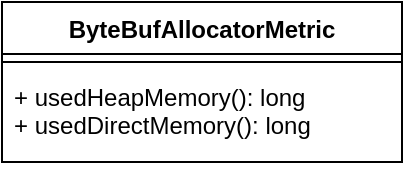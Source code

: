 <mxfile version="14.2.3" type="github">
  <diagram id="Vmsf3VD318YwSHw_z8wE" name="Page-1">
    <mxGraphModel dx="1092" dy="547" grid="1" gridSize="10" guides="1" tooltips="1" connect="1" arrows="1" fold="1" page="1" pageScale="1" pageWidth="827" pageHeight="1169" math="0" shadow="0">
      <root>
        <mxCell id="0" />
        <mxCell id="1" parent="0" />
        <mxCell id="y_ycBwhSykWOXr4KfL_o-1" value="ByteBufAllocatorMetric" style="swimlane;fontStyle=1;align=center;verticalAlign=top;childLayout=stackLayout;horizontal=1;startSize=26;horizontalStack=0;resizeParent=1;resizeParentMax=0;resizeLast=0;collapsible=1;marginBottom=0;" vertex="1" parent="1">
          <mxGeometry x="280" y="80" width="200" height="80" as="geometry" />
        </mxCell>
        <mxCell id="y_ycBwhSykWOXr4KfL_o-3" value="" style="line;strokeWidth=1;fillColor=none;align=left;verticalAlign=middle;spacingTop=-1;spacingLeft=3;spacingRight=3;rotatable=0;labelPosition=right;points=[];portConstraint=eastwest;" vertex="1" parent="y_ycBwhSykWOXr4KfL_o-1">
          <mxGeometry y="26" width="200" height="8" as="geometry" />
        </mxCell>
        <mxCell id="y_ycBwhSykWOXr4KfL_o-4" value="+ usedHeapMemory(): long&#xa;+ usedDirectMemory(): long" style="text;strokeColor=none;fillColor=none;align=left;verticalAlign=top;spacingLeft=4;spacingRight=4;overflow=hidden;rotatable=0;points=[[0,0.5],[1,0.5]];portConstraint=eastwest;" vertex="1" parent="y_ycBwhSykWOXr4KfL_o-1">
          <mxGeometry y="34" width="200" height="46" as="geometry" />
        </mxCell>
      </root>
    </mxGraphModel>
  </diagram>
</mxfile>
